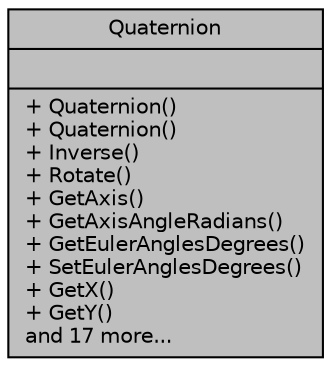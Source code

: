 digraph "Quaternion"
{
 // LATEX_PDF_SIZE
  edge [fontname="Helvetica",fontsize="10",labelfontname="Helvetica",labelfontsize="10"];
  node [fontname="Helvetica",fontsize="10",shape=record];
  Node1 [label="{Quaternion\n||+ Quaternion()\l+ Quaternion()\l+ Inverse()\l+ Rotate()\l+ GetAxis()\l+ GetAxisAngleRadians()\l+ GetEulerAnglesDegrees()\l+ SetEulerAnglesDegrees()\l+ GetX()\l+ GetY()\land 17 more...\l}",height=0.2,width=0.4,color="black", fillcolor="grey75", style="filled", fontcolor="black",tooltip=" "];
}
